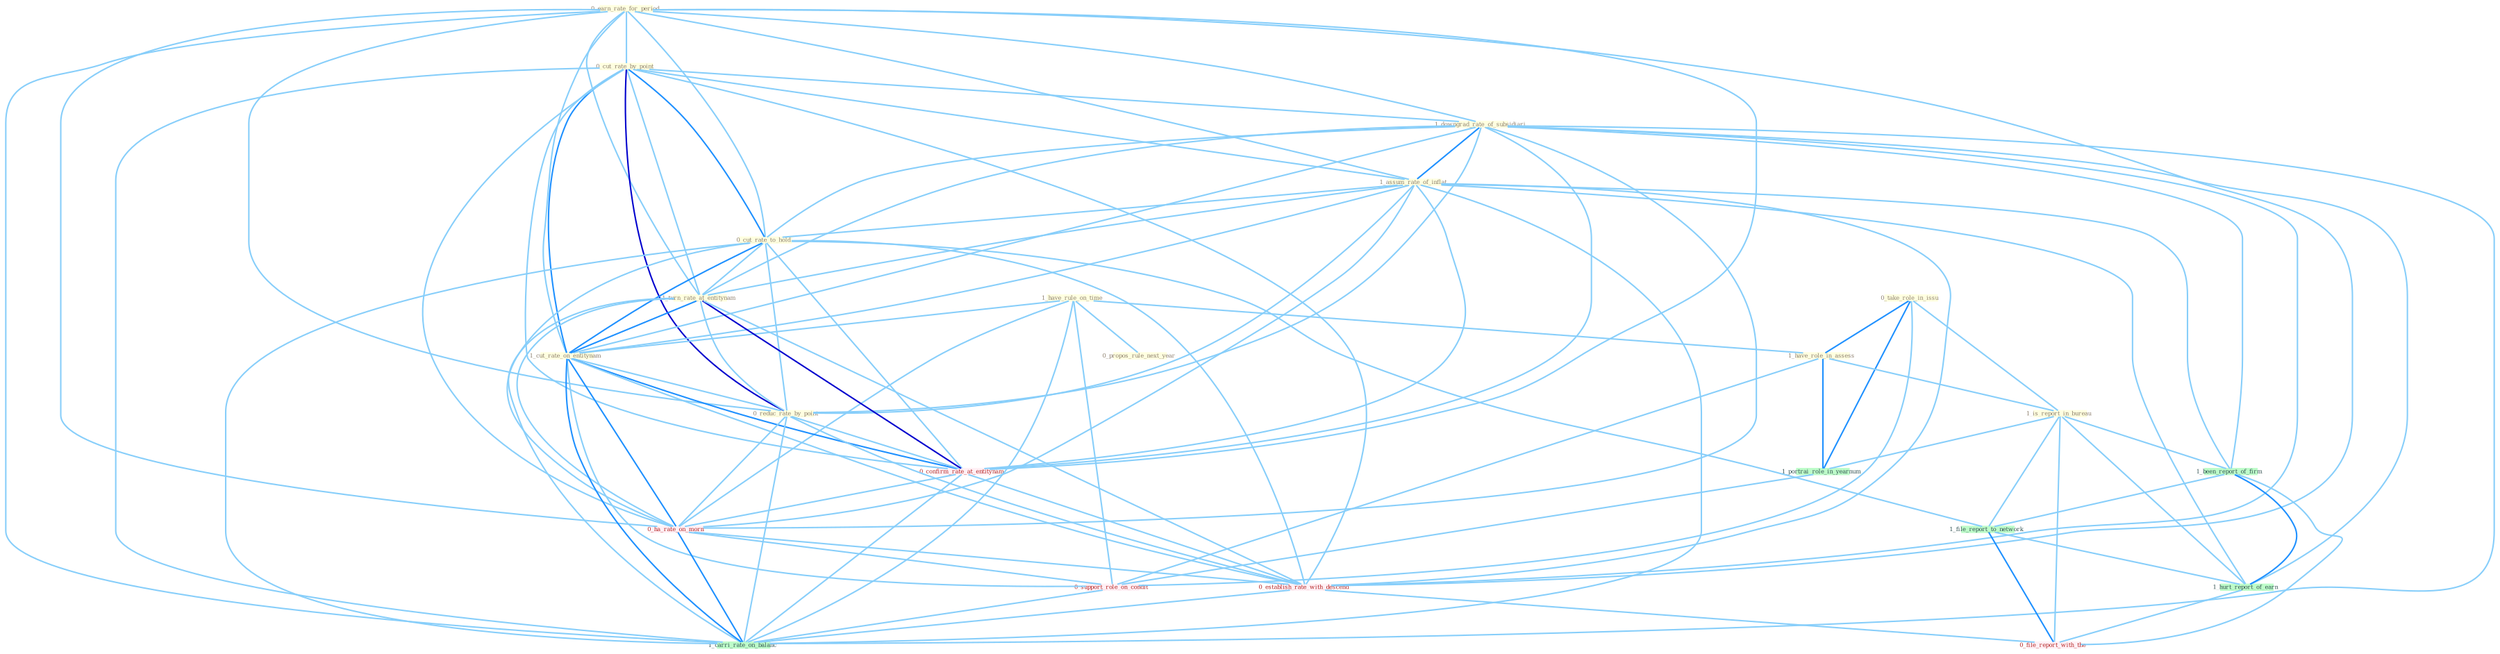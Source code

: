 Graph G{ 
    node
    [shape=polygon,style=filled,width=.5,height=.06,color="#BDFCC9",fixedsize=true,fontsize=4,
    fontcolor="#2f4f4f"];
    {node
    [color="#ffffe0", fontcolor="#8b7d6b"] "0_earn_rate_for_period " "0_cut_rate_by_point " "1_downgrad_rate_of_subsidiari " "0_take_role_in_issu " "1_assum_rate_of_inflat " "1_have_rule_on_time " "0_cut_rate_to_hold " "1_turn_rate_at_entitynam " "1_have_role_in_assess " "1_cut_rate_on_entitynam " "1_is_report_in_bureau " "0_reduc_rate_by_point " "0_propos_rule_next_year "}
{node [color="#fff0f5", fontcolor="#b22222"] "0_confirm_rate_at_entitynam " "0_ha_rate_on_morn " "0_support_role_on_condit " "0_establish_rate_with_descend " "0_file_report_with_the "}
edge [color="#B0E2FF"];

	"0_earn_rate_for_period " -- "0_cut_rate_by_point " [w="1", color="#87cefa" ];
	"0_earn_rate_for_period " -- "1_downgrad_rate_of_subsidiari " [w="1", color="#87cefa" ];
	"0_earn_rate_for_period " -- "1_assum_rate_of_inflat " [w="1", color="#87cefa" ];
	"0_earn_rate_for_period " -- "0_cut_rate_to_hold " [w="1", color="#87cefa" ];
	"0_earn_rate_for_period " -- "1_turn_rate_at_entitynam " [w="1", color="#87cefa" ];
	"0_earn_rate_for_period " -- "1_cut_rate_on_entitynam " [w="1", color="#87cefa" ];
	"0_earn_rate_for_period " -- "0_reduc_rate_by_point " [w="1", color="#87cefa" ];
	"0_earn_rate_for_period " -- "0_confirm_rate_at_entitynam " [w="1", color="#87cefa" ];
	"0_earn_rate_for_period " -- "0_ha_rate_on_morn " [w="1", color="#87cefa" ];
	"0_earn_rate_for_period " -- "0_establish_rate_with_descend " [w="1", color="#87cefa" ];
	"0_earn_rate_for_period " -- "1_carri_rate_on_balanc " [w="1", color="#87cefa" ];
	"0_cut_rate_by_point " -- "1_downgrad_rate_of_subsidiari " [w="1", color="#87cefa" ];
	"0_cut_rate_by_point " -- "1_assum_rate_of_inflat " [w="1", color="#87cefa" ];
	"0_cut_rate_by_point " -- "0_cut_rate_to_hold " [w="2", color="#1e90ff" , len=0.8];
	"0_cut_rate_by_point " -- "1_turn_rate_at_entitynam " [w="1", color="#87cefa" ];
	"0_cut_rate_by_point " -- "1_cut_rate_on_entitynam " [w="2", color="#1e90ff" , len=0.8];
	"0_cut_rate_by_point " -- "0_reduc_rate_by_point " [w="3", color="#0000cd" , len=0.6];
	"0_cut_rate_by_point " -- "0_confirm_rate_at_entitynam " [w="1", color="#87cefa" ];
	"0_cut_rate_by_point " -- "0_ha_rate_on_morn " [w="1", color="#87cefa" ];
	"0_cut_rate_by_point " -- "0_establish_rate_with_descend " [w="1", color="#87cefa" ];
	"0_cut_rate_by_point " -- "1_carri_rate_on_balanc " [w="1", color="#87cefa" ];
	"1_downgrad_rate_of_subsidiari " -- "1_assum_rate_of_inflat " [w="2", color="#1e90ff" , len=0.8];
	"1_downgrad_rate_of_subsidiari " -- "0_cut_rate_to_hold " [w="1", color="#87cefa" ];
	"1_downgrad_rate_of_subsidiari " -- "1_turn_rate_at_entitynam " [w="1", color="#87cefa" ];
	"1_downgrad_rate_of_subsidiari " -- "1_cut_rate_on_entitynam " [w="1", color="#87cefa" ];
	"1_downgrad_rate_of_subsidiari " -- "0_reduc_rate_by_point " [w="1", color="#87cefa" ];
	"1_downgrad_rate_of_subsidiari " -- "0_confirm_rate_at_entitynam " [w="1", color="#87cefa" ];
	"1_downgrad_rate_of_subsidiari " -- "1_been_report_of_firm " [w="1", color="#87cefa" ];
	"1_downgrad_rate_of_subsidiari " -- "0_ha_rate_on_morn " [w="1", color="#87cefa" ];
	"1_downgrad_rate_of_subsidiari " -- "1_hurt_report_of_earn " [w="1", color="#87cefa" ];
	"1_downgrad_rate_of_subsidiari " -- "0_establish_rate_with_descend " [w="1", color="#87cefa" ];
	"1_downgrad_rate_of_subsidiari " -- "1_carri_rate_on_balanc " [w="1", color="#87cefa" ];
	"0_take_role_in_issu " -- "1_have_role_in_assess " [w="2", color="#1e90ff" , len=0.8];
	"0_take_role_in_issu " -- "1_is_report_in_bureau " [w="1", color="#87cefa" ];
	"0_take_role_in_issu " -- "1_portrai_role_in_yearnum " [w="2", color="#1e90ff" , len=0.8];
	"0_take_role_in_issu " -- "0_support_role_on_condit " [w="1", color="#87cefa" ];
	"1_assum_rate_of_inflat " -- "0_cut_rate_to_hold " [w="1", color="#87cefa" ];
	"1_assum_rate_of_inflat " -- "1_turn_rate_at_entitynam " [w="1", color="#87cefa" ];
	"1_assum_rate_of_inflat " -- "1_cut_rate_on_entitynam " [w="1", color="#87cefa" ];
	"1_assum_rate_of_inflat " -- "0_reduc_rate_by_point " [w="1", color="#87cefa" ];
	"1_assum_rate_of_inflat " -- "0_confirm_rate_at_entitynam " [w="1", color="#87cefa" ];
	"1_assum_rate_of_inflat " -- "1_been_report_of_firm " [w="1", color="#87cefa" ];
	"1_assum_rate_of_inflat " -- "0_ha_rate_on_morn " [w="1", color="#87cefa" ];
	"1_assum_rate_of_inflat " -- "1_hurt_report_of_earn " [w="1", color="#87cefa" ];
	"1_assum_rate_of_inflat " -- "0_establish_rate_with_descend " [w="1", color="#87cefa" ];
	"1_assum_rate_of_inflat " -- "1_carri_rate_on_balanc " [w="1", color="#87cefa" ];
	"1_have_rule_on_time " -- "1_have_role_in_assess " [w="1", color="#87cefa" ];
	"1_have_rule_on_time " -- "1_cut_rate_on_entitynam " [w="1", color="#87cefa" ];
	"1_have_rule_on_time " -- "0_propos_rule_next_year " [w="1", color="#87cefa" ];
	"1_have_rule_on_time " -- "0_ha_rate_on_morn " [w="1", color="#87cefa" ];
	"1_have_rule_on_time " -- "0_support_role_on_condit " [w="1", color="#87cefa" ];
	"1_have_rule_on_time " -- "1_carri_rate_on_balanc " [w="1", color="#87cefa" ];
	"0_cut_rate_to_hold " -- "1_turn_rate_at_entitynam " [w="1", color="#87cefa" ];
	"0_cut_rate_to_hold " -- "1_cut_rate_on_entitynam " [w="2", color="#1e90ff" , len=0.8];
	"0_cut_rate_to_hold " -- "0_reduc_rate_by_point " [w="1", color="#87cefa" ];
	"0_cut_rate_to_hold " -- "0_confirm_rate_at_entitynam " [w="1", color="#87cefa" ];
	"0_cut_rate_to_hold " -- "1_file_report_to_network " [w="1", color="#87cefa" ];
	"0_cut_rate_to_hold " -- "0_ha_rate_on_morn " [w="1", color="#87cefa" ];
	"0_cut_rate_to_hold " -- "0_establish_rate_with_descend " [w="1", color="#87cefa" ];
	"0_cut_rate_to_hold " -- "1_carri_rate_on_balanc " [w="1", color="#87cefa" ];
	"1_turn_rate_at_entitynam " -- "1_cut_rate_on_entitynam " [w="2", color="#1e90ff" , len=0.8];
	"1_turn_rate_at_entitynam " -- "0_reduc_rate_by_point " [w="1", color="#87cefa" ];
	"1_turn_rate_at_entitynam " -- "0_confirm_rate_at_entitynam " [w="3", color="#0000cd" , len=0.6];
	"1_turn_rate_at_entitynam " -- "0_ha_rate_on_morn " [w="1", color="#87cefa" ];
	"1_turn_rate_at_entitynam " -- "0_establish_rate_with_descend " [w="1", color="#87cefa" ];
	"1_turn_rate_at_entitynam " -- "1_carri_rate_on_balanc " [w="1", color="#87cefa" ];
	"1_have_role_in_assess " -- "1_is_report_in_bureau " [w="1", color="#87cefa" ];
	"1_have_role_in_assess " -- "1_portrai_role_in_yearnum " [w="2", color="#1e90ff" , len=0.8];
	"1_have_role_in_assess " -- "0_support_role_on_condit " [w="1", color="#87cefa" ];
	"1_cut_rate_on_entitynam " -- "0_reduc_rate_by_point " [w="1", color="#87cefa" ];
	"1_cut_rate_on_entitynam " -- "0_confirm_rate_at_entitynam " [w="2", color="#1e90ff" , len=0.8];
	"1_cut_rate_on_entitynam " -- "0_ha_rate_on_morn " [w="2", color="#1e90ff" , len=0.8];
	"1_cut_rate_on_entitynam " -- "0_support_role_on_condit " [w="1", color="#87cefa" ];
	"1_cut_rate_on_entitynam " -- "0_establish_rate_with_descend " [w="1", color="#87cefa" ];
	"1_cut_rate_on_entitynam " -- "1_carri_rate_on_balanc " [w="2", color="#1e90ff" , len=0.8];
	"1_is_report_in_bureau " -- "1_been_report_of_firm " [w="1", color="#87cefa" ];
	"1_is_report_in_bureau " -- "1_file_report_to_network " [w="1", color="#87cefa" ];
	"1_is_report_in_bureau " -- "1_portrai_role_in_yearnum " [w="1", color="#87cefa" ];
	"1_is_report_in_bureau " -- "1_hurt_report_of_earn " [w="1", color="#87cefa" ];
	"1_is_report_in_bureau " -- "0_file_report_with_the " [w="1", color="#87cefa" ];
	"0_reduc_rate_by_point " -- "0_confirm_rate_at_entitynam " [w="1", color="#87cefa" ];
	"0_reduc_rate_by_point " -- "0_ha_rate_on_morn " [w="1", color="#87cefa" ];
	"0_reduc_rate_by_point " -- "0_establish_rate_with_descend " [w="1", color="#87cefa" ];
	"0_reduc_rate_by_point " -- "1_carri_rate_on_balanc " [w="1", color="#87cefa" ];
	"0_confirm_rate_at_entitynam " -- "0_ha_rate_on_morn " [w="1", color="#87cefa" ];
	"0_confirm_rate_at_entitynam " -- "0_establish_rate_with_descend " [w="1", color="#87cefa" ];
	"0_confirm_rate_at_entitynam " -- "1_carri_rate_on_balanc " [w="1", color="#87cefa" ];
	"1_been_report_of_firm " -- "1_file_report_to_network " [w="1", color="#87cefa" ];
	"1_been_report_of_firm " -- "1_hurt_report_of_earn " [w="2", color="#1e90ff" , len=0.8];
	"1_been_report_of_firm " -- "0_file_report_with_the " [w="1", color="#87cefa" ];
	"1_file_report_to_network " -- "1_hurt_report_of_earn " [w="1", color="#87cefa" ];
	"1_file_report_to_network " -- "0_file_report_with_the " [w="2", color="#1e90ff" , len=0.8];
	"1_portrai_role_in_yearnum " -- "0_support_role_on_condit " [w="1", color="#87cefa" ];
	"0_ha_rate_on_morn " -- "0_support_role_on_condit " [w="1", color="#87cefa" ];
	"0_ha_rate_on_morn " -- "0_establish_rate_with_descend " [w="1", color="#87cefa" ];
	"0_ha_rate_on_morn " -- "1_carri_rate_on_balanc " [w="2", color="#1e90ff" , len=0.8];
	"1_hurt_report_of_earn " -- "0_file_report_with_the " [w="1", color="#87cefa" ];
	"0_support_role_on_condit " -- "1_carri_rate_on_balanc " [w="1", color="#87cefa" ];
	"0_establish_rate_with_descend " -- "1_carri_rate_on_balanc " [w="1", color="#87cefa" ];
	"0_establish_rate_with_descend " -- "0_file_report_with_the " [w="1", color="#87cefa" ];
}